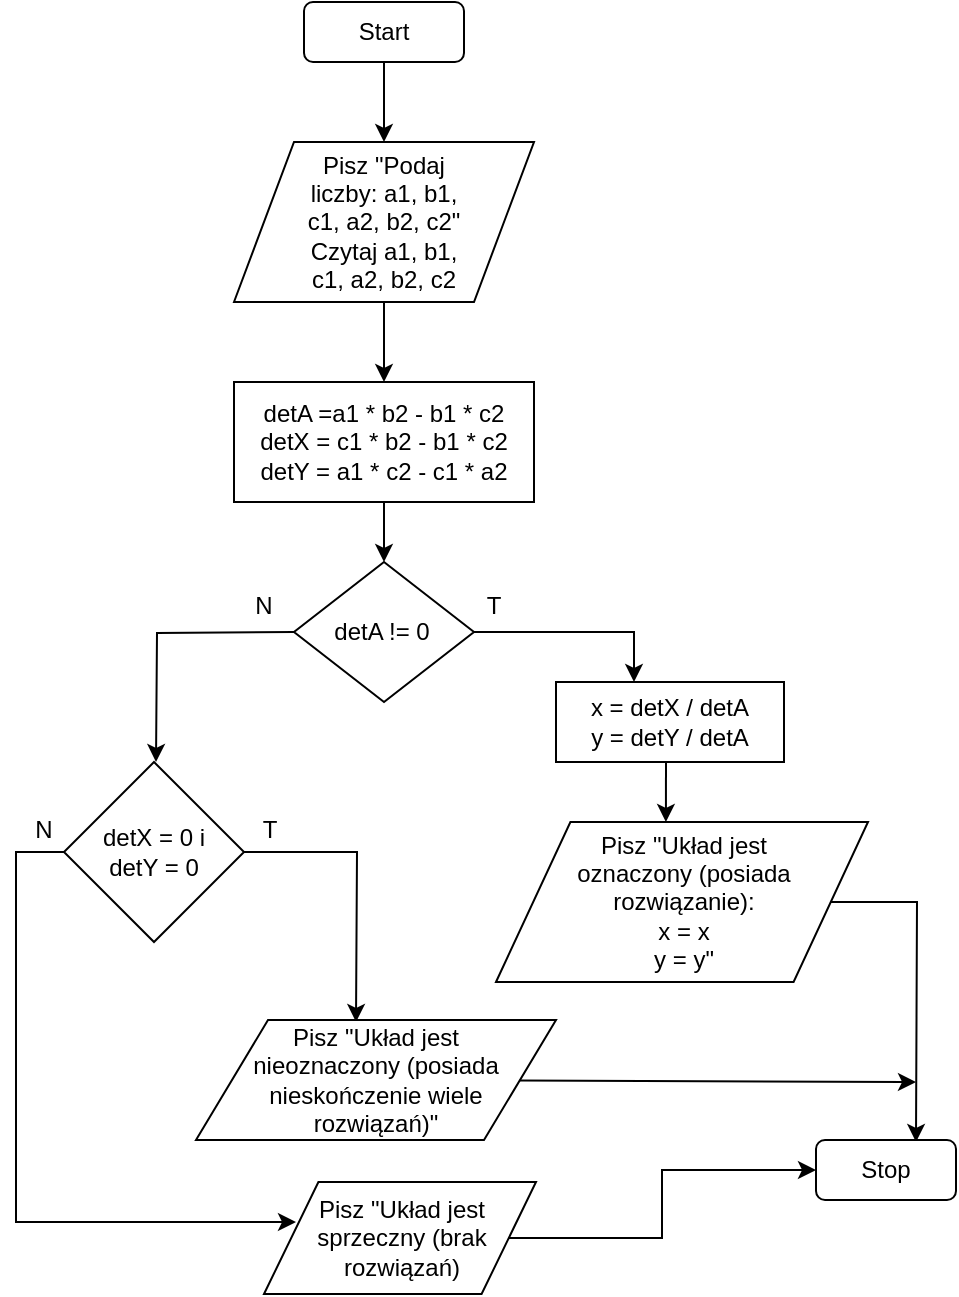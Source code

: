 <mxfile version="12.8.5" type="device"><diagram id="LeUxnVY9_CNhO_ZShn7N" name="Page-1"><mxGraphModel dx="845" dy="738" grid="1" gridSize="10" guides="1" tooltips="1" connect="1" arrows="1" fold="1" page="1" pageScale="1" pageWidth="827" pageHeight="1169" math="0" shadow="0"><root><mxCell id="0"/><mxCell id="1" parent="0"/><mxCell id="cFuF3Po1kLAzou-rV7xT-1" value="" style="rounded=1;whiteSpace=wrap;html=1;" vertex="1" parent="1"><mxGeometry x="374" y="20" width="80" height="30" as="geometry"/></mxCell><mxCell id="cFuF3Po1kLAzou-rV7xT-2" value="Start" style="text;html=1;strokeColor=none;fillColor=none;align=center;verticalAlign=middle;whiteSpace=wrap;rounded=0;" vertex="1" parent="1"><mxGeometry x="394" y="25" width="40" height="20" as="geometry"/></mxCell><mxCell id="cFuF3Po1kLAzou-rV7xT-3" value="" style="shape=parallelogram;perimeter=parallelogramPerimeter;whiteSpace=wrap;html=1;" vertex="1" parent="1"><mxGeometry x="339" y="90" width="150" height="80" as="geometry"/></mxCell><mxCell id="cFuF3Po1kLAzou-rV7xT-4" value="Pisz &quot;Podaj liczby: a1, b1, c1, a2, b2, c2&quot;&lt;br&gt;Czytaj a1, b1, c1, a2, b2, c2" style="text;html=1;strokeColor=none;fillColor=none;align=center;verticalAlign=middle;whiteSpace=wrap;rounded=0;" vertex="1" parent="1"><mxGeometry x="369" y="90" width="90" height="80" as="geometry"/></mxCell><mxCell id="cFuF3Po1kLAzou-rV7xT-5" value="" style="endArrow=classic;html=1;exitX=0.5;exitY=1;exitDx=0;exitDy=0;" edge="1" parent="1" source="cFuF3Po1kLAzou-rV7xT-1"><mxGeometry width="50" height="50" relative="1" as="geometry"><mxPoint x="390" y="370" as="sourcePoint"/><mxPoint x="414" y="90" as="targetPoint"/></mxGeometry></mxCell><mxCell id="cFuF3Po1kLAzou-rV7xT-6" value="" style="rounded=0;whiteSpace=wrap;html=1;" vertex="1" parent="1"><mxGeometry x="339" y="210" width="150" height="60" as="geometry"/></mxCell><mxCell id="cFuF3Po1kLAzou-rV7xT-7" value="detA =a1 * b2 - b1 * c2&lt;br&gt;detX = c1 * b2 - b1 * c2&lt;br&gt;detY = a1 * c2 - c1 * a2" style="text;html=1;strokeColor=none;fillColor=none;align=center;verticalAlign=middle;whiteSpace=wrap;rounded=0;" vertex="1" parent="1"><mxGeometry x="344" y="215" width="140" height="50" as="geometry"/></mxCell><mxCell id="cFuF3Po1kLAzou-rV7xT-10" value="" style="endArrow=classic;html=1;exitX=0.5;exitY=1;exitDx=0;exitDy=0;entryX=0.5;entryY=0;entryDx=0;entryDy=0;" edge="1" parent="1" source="cFuF3Po1kLAzou-rV7xT-4" target="cFuF3Po1kLAzou-rV7xT-6"><mxGeometry width="50" height="50" relative="1" as="geometry"><mxPoint x="390" y="370" as="sourcePoint"/><mxPoint x="440" y="320" as="targetPoint"/></mxGeometry></mxCell><mxCell id="cFuF3Po1kLAzou-rV7xT-14" value="" style="edgeStyle=orthogonalEdgeStyle;rounded=0;orthogonalLoop=1;jettySize=auto;html=1;" edge="1" parent="1" source="cFuF3Po1kLAzou-rV7xT-11"><mxGeometry relative="1" as="geometry"><mxPoint x="539" y="360" as="targetPoint"/><Array as="points"><mxPoint x="539" y="335"/></Array></mxGeometry></mxCell><mxCell id="cFuF3Po1kLAzou-rV7xT-11" value="" style="rhombus;whiteSpace=wrap;html=1;" vertex="1" parent="1"><mxGeometry x="369" y="300" width="90" height="70" as="geometry"/></mxCell><mxCell id="cFuF3Po1kLAzou-rV7xT-23" value="" style="edgeStyle=orthogonalEdgeStyle;rounded=0;orthogonalLoop=1;jettySize=auto;html=1;" edge="1" parent="1"><mxGeometry relative="1" as="geometry"><mxPoint x="300" y="400" as="targetPoint"/><mxPoint x="369" y="335" as="sourcePoint"/></mxGeometry></mxCell><mxCell id="cFuF3Po1kLAzou-rV7xT-12" value="detA != 0" style="text;html=1;strokeColor=none;fillColor=none;align=center;verticalAlign=middle;whiteSpace=wrap;rounded=0;" vertex="1" parent="1"><mxGeometry x="383" y="325" width="60" height="20" as="geometry"/></mxCell><mxCell id="cFuF3Po1kLAzou-rV7xT-13" value="" style="endArrow=classic;html=1;exitX=0.5;exitY=1;exitDx=0;exitDy=0;entryX=0.5;entryY=0;entryDx=0;entryDy=0;" edge="1" parent="1" source="cFuF3Po1kLAzou-rV7xT-6" target="cFuF3Po1kLAzou-rV7xT-11"><mxGeometry width="50" height="50" relative="1" as="geometry"><mxPoint x="390" y="370" as="sourcePoint"/><mxPoint x="440" y="320" as="targetPoint"/></mxGeometry></mxCell><mxCell id="cFuF3Po1kLAzou-rV7xT-15" value="" style="rounded=0;whiteSpace=wrap;html=1;" vertex="1" parent="1"><mxGeometry x="500" y="360" width="114" height="40" as="geometry"/></mxCell><mxCell id="cFuF3Po1kLAzou-rV7xT-16" value="x = detX / detA&lt;br&gt;y = detY / detA" style="text;html=1;strokeColor=none;fillColor=none;align=center;verticalAlign=middle;whiteSpace=wrap;rounded=0;" vertex="1" parent="1"><mxGeometry x="507" y="360" width="100" height="40" as="geometry"/></mxCell><mxCell id="cFuF3Po1kLAzou-rV7xT-31" value="" style="edgeStyle=orthogonalEdgeStyle;rounded=0;orthogonalLoop=1;jettySize=auto;html=1;" edge="1" parent="1" source="cFuF3Po1kLAzou-rV7xT-20"><mxGeometry relative="1" as="geometry"><mxPoint x="680" y="590" as="targetPoint"/></mxGeometry></mxCell><mxCell id="cFuF3Po1kLAzou-rV7xT-20" value="" style="shape=parallelogram;perimeter=parallelogramPerimeter;whiteSpace=wrap;html=1;" vertex="1" parent="1"><mxGeometry x="470" y="430" width="186" height="80" as="geometry"/></mxCell><mxCell id="cFuF3Po1kLAzou-rV7xT-21" value="Pisz &quot;Układ jest oznaczony (posiada rozwiązanie):&lt;br&gt;x = x&lt;br&gt;y = y&quot;" style="text;html=1;strokeColor=none;fillColor=none;align=center;verticalAlign=middle;whiteSpace=wrap;rounded=0;" vertex="1" parent="1"><mxGeometry x="506" y="430" width="116" height="80" as="geometry"/></mxCell><mxCell id="cFuF3Po1kLAzou-rV7xT-22" value="" style="endArrow=classic;html=1;entryX=0.422;entryY=0;entryDx=0;entryDy=0;entryPerimeter=0;exitX=0.48;exitY=1;exitDx=0;exitDy=0;exitPerimeter=0;" edge="1" parent="1" source="cFuF3Po1kLAzou-rV7xT-16" target="cFuF3Po1kLAzou-rV7xT-21"><mxGeometry width="50" height="50" relative="1" as="geometry"><mxPoint x="390" y="370" as="sourcePoint"/><mxPoint x="440" y="320" as="targetPoint"/></mxGeometry></mxCell><mxCell id="cFuF3Po1kLAzou-rV7xT-24" value="T" style="text;html=1;strokeColor=none;fillColor=none;align=center;verticalAlign=middle;whiteSpace=wrap;rounded=0;" vertex="1" parent="1"><mxGeometry x="449" y="312" width="40" height="20" as="geometry"/></mxCell><mxCell id="cFuF3Po1kLAzou-rV7xT-25" value="N" style="text;html=1;strokeColor=none;fillColor=none;align=center;verticalAlign=middle;whiteSpace=wrap;rounded=0;" vertex="1" parent="1"><mxGeometry x="334" y="312" width="40" height="20" as="geometry"/></mxCell><mxCell id="cFuF3Po1kLAzou-rV7xT-28" value="" style="edgeStyle=orthogonalEdgeStyle;rounded=0;orthogonalLoop=1;jettySize=auto;html=1;" edge="1" parent="1" source="cFuF3Po1kLAzou-rV7xT-26"><mxGeometry relative="1" as="geometry"><mxPoint x="400" y="530" as="targetPoint"/></mxGeometry></mxCell><mxCell id="cFuF3Po1kLAzou-rV7xT-36" value="" style="edgeStyle=orthogonalEdgeStyle;rounded=0;orthogonalLoop=1;jettySize=auto;html=1;" edge="1" parent="1" source="cFuF3Po1kLAzou-rV7xT-26"><mxGeometry relative="1" as="geometry"><mxPoint x="370" y="630" as="targetPoint"/><Array as="points"><mxPoint x="230" y="445"/><mxPoint x="230" y="630"/></Array></mxGeometry></mxCell><mxCell id="cFuF3Po1kLAzou-rV7xT-26" value="" style="rhombus;whiteSpace=wrap;html=1;" vertex="1" parent="1"><mxGeometry x="254" y="400" width="90" height="90" as="geometry"/></mxCell><mxCell id="cFuF3Po1kLAzou-rV7xT-27" value="detX = 0 i detY = 0" style="text;html=1;strokeColor=none;fillColor=none;align=center;verticalAlign=middle;whiteSpace=wrap;rounded=0;" vertex="1" parent="1"><mxGeometry x="264.25" y="427.5" width="69.5" height="35" as="geometry"/></mxCell><mxCell id="cFuF3Po1kLAzou-rV7xT-29" value="" style="shape=parallelogram;perimeter=parallelogramPerimeter;whiteSpace=wrap;html=1;" vertex="1" parent="1"><mxGeometry x="320" y="529" width="180" height="60" as="geometry"/></mxCell><mxCell id="cFuF3Po1kLAzou-rV7xT-30" value="Pisz &quot;Układ jest nieoznaczony (posiada nieskończenie wiele rozwiązań)&quot;" style="text;html=1;strokeColor=none;fillColor=none;align=center;verticalAlign=middle;whiteSpace=wrap;rounded=0;" vertex="1" parent="1"><mxGeometry x="340" y="529" width="140" height="60" as="geometry"/></mxCell><mxCell id="cFuF3Po1kLAzou-rV7xT-32" value="" style="endArrow=classic;html=1;" edge="1" parent="1" source="cFuF3Po1kLAzou-rV7xT-29"><mxGeometry width="50" height="50" relative="1" as="geometry"><mxPoint x="390" y="370" as="sourcePoint"/><mxPoint x="680" y="560" as="targetPoint"/></mxGeometry></mxCell><mxCell id="cFuF3Po1kLAzou-rV7xT-33" value="" style="rounded=1;whiteSpace=wrap;html=1;" vertex="1" parent="1"><mxGeometry x="630" y="589" width="70" height="30" as="geometry"/></mxCell><mxCell id="cFuF3Po1kLAzou-rV7xT-34" value="Stop" style="text;html=1;strokeColor=none;fillColor=none;align=center;verticalAlign=middle;whiteSpace=wrap;rounded=0;" vertex="1" parent="1"><mxGeometry x="645" y="594" width="40" height="20" as="geometry"/></mxCell><mxCell id="cFuF3Po1kLAzou-rV7xT-35" value="T" style="text;html=1;strokeColor=none;fillColor=none;align=center;verticalAlign=middle;whiteSpace=wrap;rounded=0;" vertex="1" parent="1"><mxGeometry x="336.75" y="424" width="40" height="20" as="geometry"/></mxCell><mxCell id="cFuF3Po1kLAzou-rV7xT-37" value="" style="shape=parallelogram;perimeter=parallelogramPerimeter;whiteSpace=wrap;html=1;" vertex="1" parent="1"><mxGeometry x="354" y="610" width="136" height="56" as="geometry"/></mxCell><mxCell id="cFuF3Po1kLAzou-rV7xT-39" value="" style="edgeStyle=orthogonalEdgeStyle;rounded=0;orthogonalLoop=1;jettySize=auto;html=1;entryX=0;entryY=0.5;entryDx=0;entryDy=0;" edge="1" parent="1" source="cFuF3Po1kLAzou-rV7xT-38" target="cFuF3Po1kLAzou-rV7xT-33"><mxGeometry relative="1" as="geometry"><mxPoint x="555" y="638" as="targetPoint"/></mxGeometry></mxCell><mxCell id="cFuF3Po1kLAzou-rV7xT-38" value="Pisz &quot;Układ jest sprzeczny (brak rozwiązań)" style="text;html=1;strokeColor=none;fillColor=none;align=center;verticalAlign=middle;whiteSpace=wrap;rounded=0;" vertex="1" parent="1"><mxGeometry x="370" y="616.5" width="106" height="43" as="geometry"/></mxCell><mxCell id="cFuF3Po1kLAzou-rV7xT-40" value="N" style="text;html=1;strokeColor=none;fillColor=none;align=center;verticalAlign=middle;whiteSpace=wrap;rounded=0;" vertex="1" parent="1"><mxGeometry x="224.25" y="424" width="40" height="20" as="geometry"/></mxCell></root></mxGraphModel></diagram></mxfile>